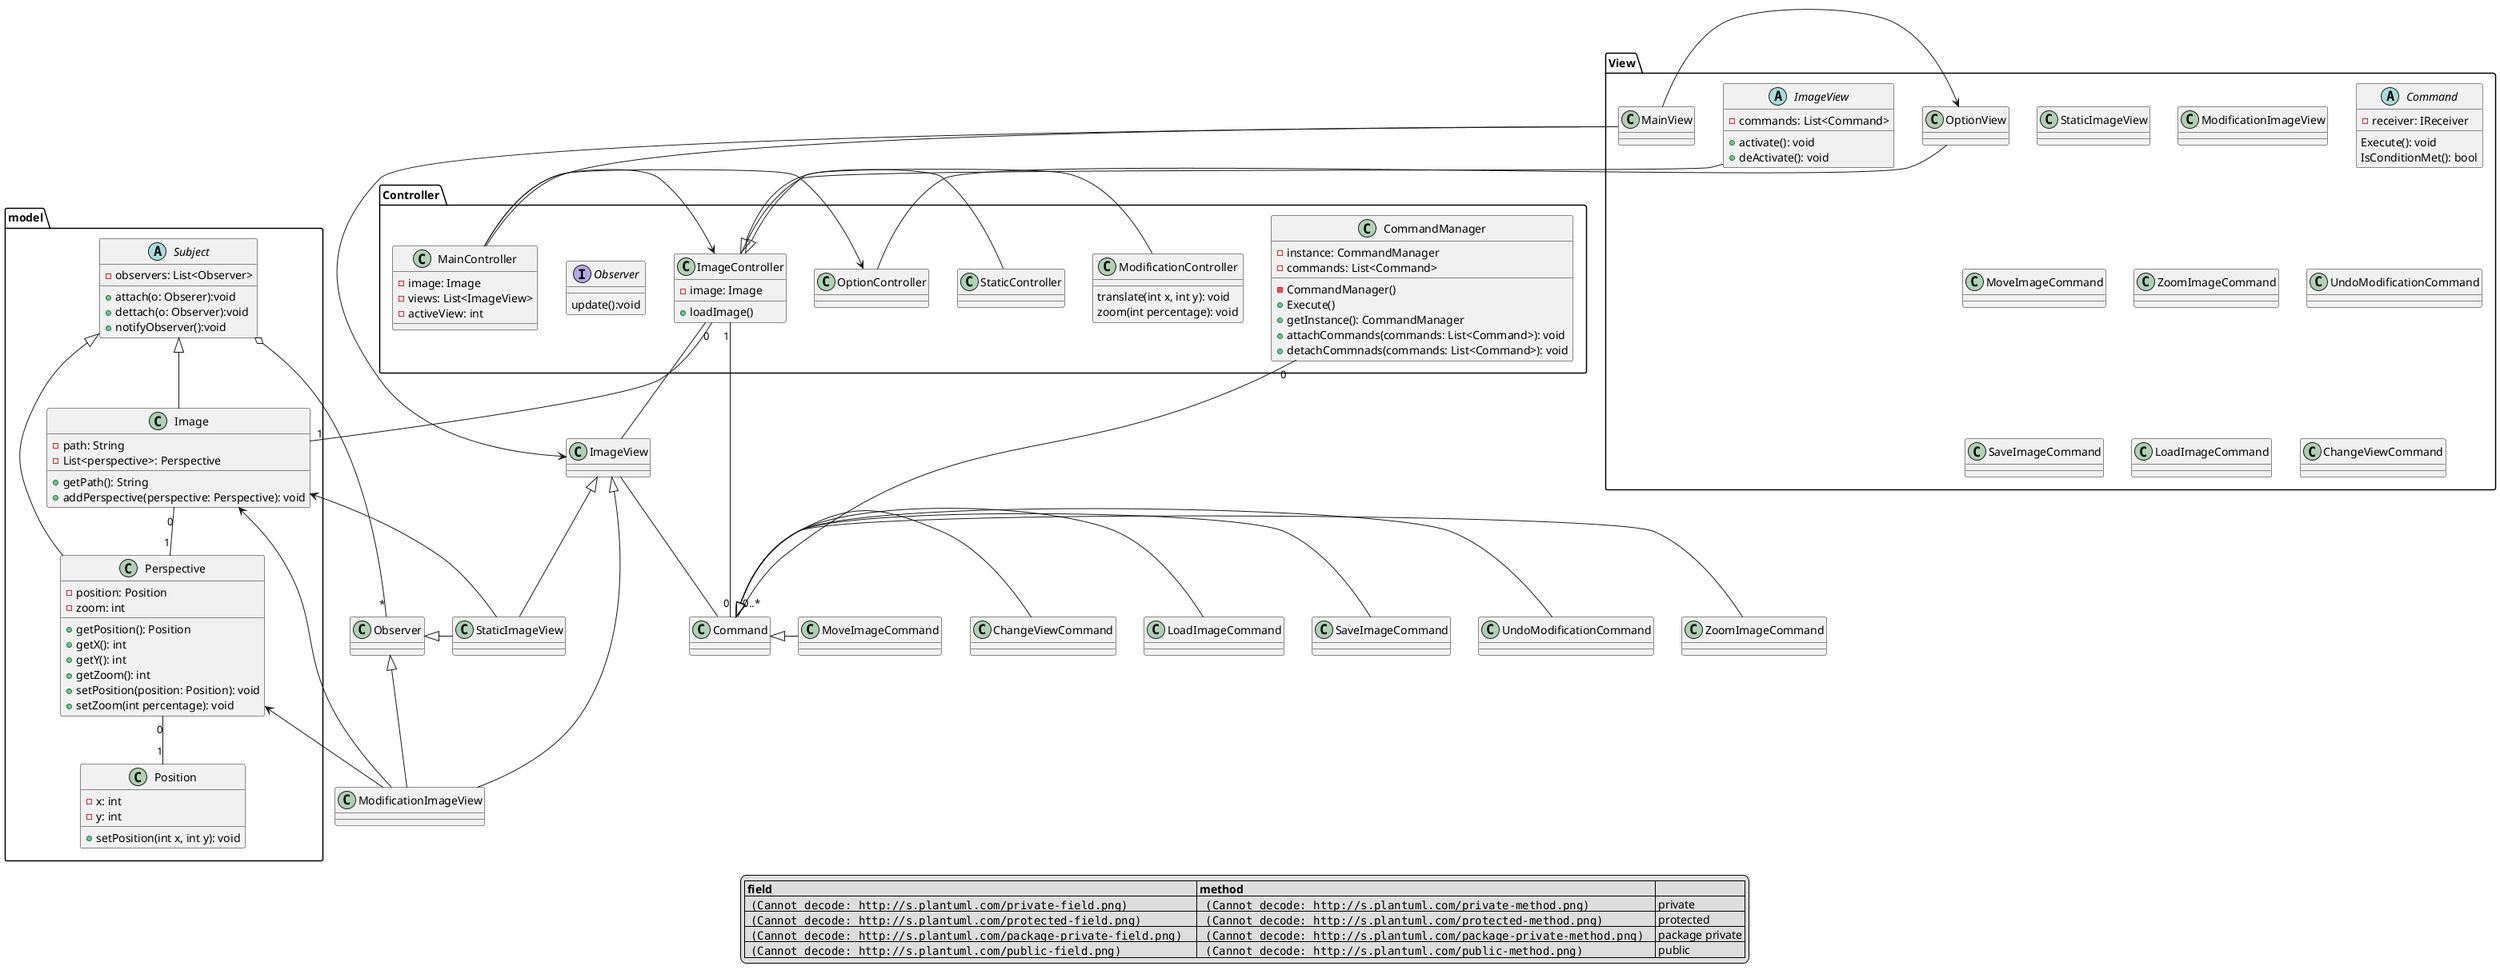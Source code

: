 @startuml test

' Model
package model
{
    class Image
    {
        - path: String
        - List<perspective>: Perspective
        + getPath(): String
        + addPerspective(perspective: Perspective): void
    }

    class Perspective
    {
        - position: Position
        - zoom: int
        + getPosition(): Position
        + getX(): int
        + getY(): int
        + getZoom(): int
        + setPosition(position: Position): void
        + setZoom(int percentage): void
    }

    class Position
    {
        - x: int
        - y: int
        + setPosition(int x, int y): void
    }

    abstract Subject
    {
        - observers: List<Observer>
        + attach(o: Obserer):void
        + dettach(o: Observer):void
        + notifyObserver():void
    }
}
Image "0" -- "1" Perspective
Perspective "0" -- "1" Position


' Observer




Subject <|-- Image
Subject <|-- Perspective

Subject o- "*" Observer

Observer <|- StaticImageView
Observer <|- ModificationImageView

Image <-- StaticImageView

Image <-- ModificationImageView
Perspective <-- ModificationImageView

package Controller
{
    class MainController
    {
        - image: Image
        - views: List<ImageView>
        - activeView: int
    }

    class OptionController
    {

    }

    ' Controller
    class ImageController
    {
        - image: Image
        + loadImage()
    }

    class StaticController
    {

    }

    class ModificationController
    {
        translate(int x, int y): void
        zoom(int percentage): void
    }

    interface Observer
    {
        update():void
    }
    class CommandManager
    {
        - instance: CommandManager
        - commands: List<Command>
        - CommandManager()
        + Execute()
        + getInstance(): CommandManager
        + attachCommands(commands: List<Command>): void
        + detachCommnads(commands: List<Command>): void 
    }
}

MainController -> ImageController
MainController -> OptionController

ImageController <|- StaticController
ImageController <|- ModificationController

ImageController "0" -- "1" Image

ImageController -- ImageView

' Command



Command <|- MoveImageCommand
Command <|- ZoomImageCommand
Command <|- UndoModificationCommand
Command <|- SaveImageCommand
Command <|- LoadImageCommand
Command <|- ChangeViewCommand


' View
package View
{
   
    class MainView
    {

    }

    class OptionView
    {

    }

    abstract ImageView
    {
        - commands: List<Command>
        + activate(): void
        + deActivate(): void
    }

    class StaticImageView
    {

    }

    class ModificationImageView
    {

    }
    abstract Command
    {
        - receiver: IReceiver 
        Execute(): void
        IsConditionMet(): bool
    }

    class MoveImageCommand
    {

    }

    class ZoomImageCommand
    {

    }

    class UndoModificationCommand
    {

    }

    class SaveImageCommand
    {

    }

    class LoadImageCommand
    {
        
    }

    class ChangeViewCommand
    {

    }
    MainView -- MainController
    OptionView -- OptionController
    ImageView -- ImageController
}

MainView -> OptionView
MainView -> ImageView 

ImageView <|- StaticImageView
ImageView <|- ModificationImageView

ImageView -- Command
Command "0" -- "1" ImageController

' Singleton



CommandManager "0" -- "0..*" Command

legend
|= field |= method |=  |
|  <img:http://s.plantuml.com/private-field.png>     |   <img:http://s.plantuml.com/private-method.png>     | private |
|  <img:http://s.plantuml.com/protected-field.png>   |   <img:http://s.plantuml.com/protected-method.png>   | protected |
|  <img:http://s.plantuml.com/package-private-field.png>     |   <img:http://s.plantuml.com/package-private-method.png>    | package private |
|  <img:http://s.plantuml.com/public-field.png>     |   <img:http://s.plantuml.com/public-method.png>     | public |
endlegend
@enduml